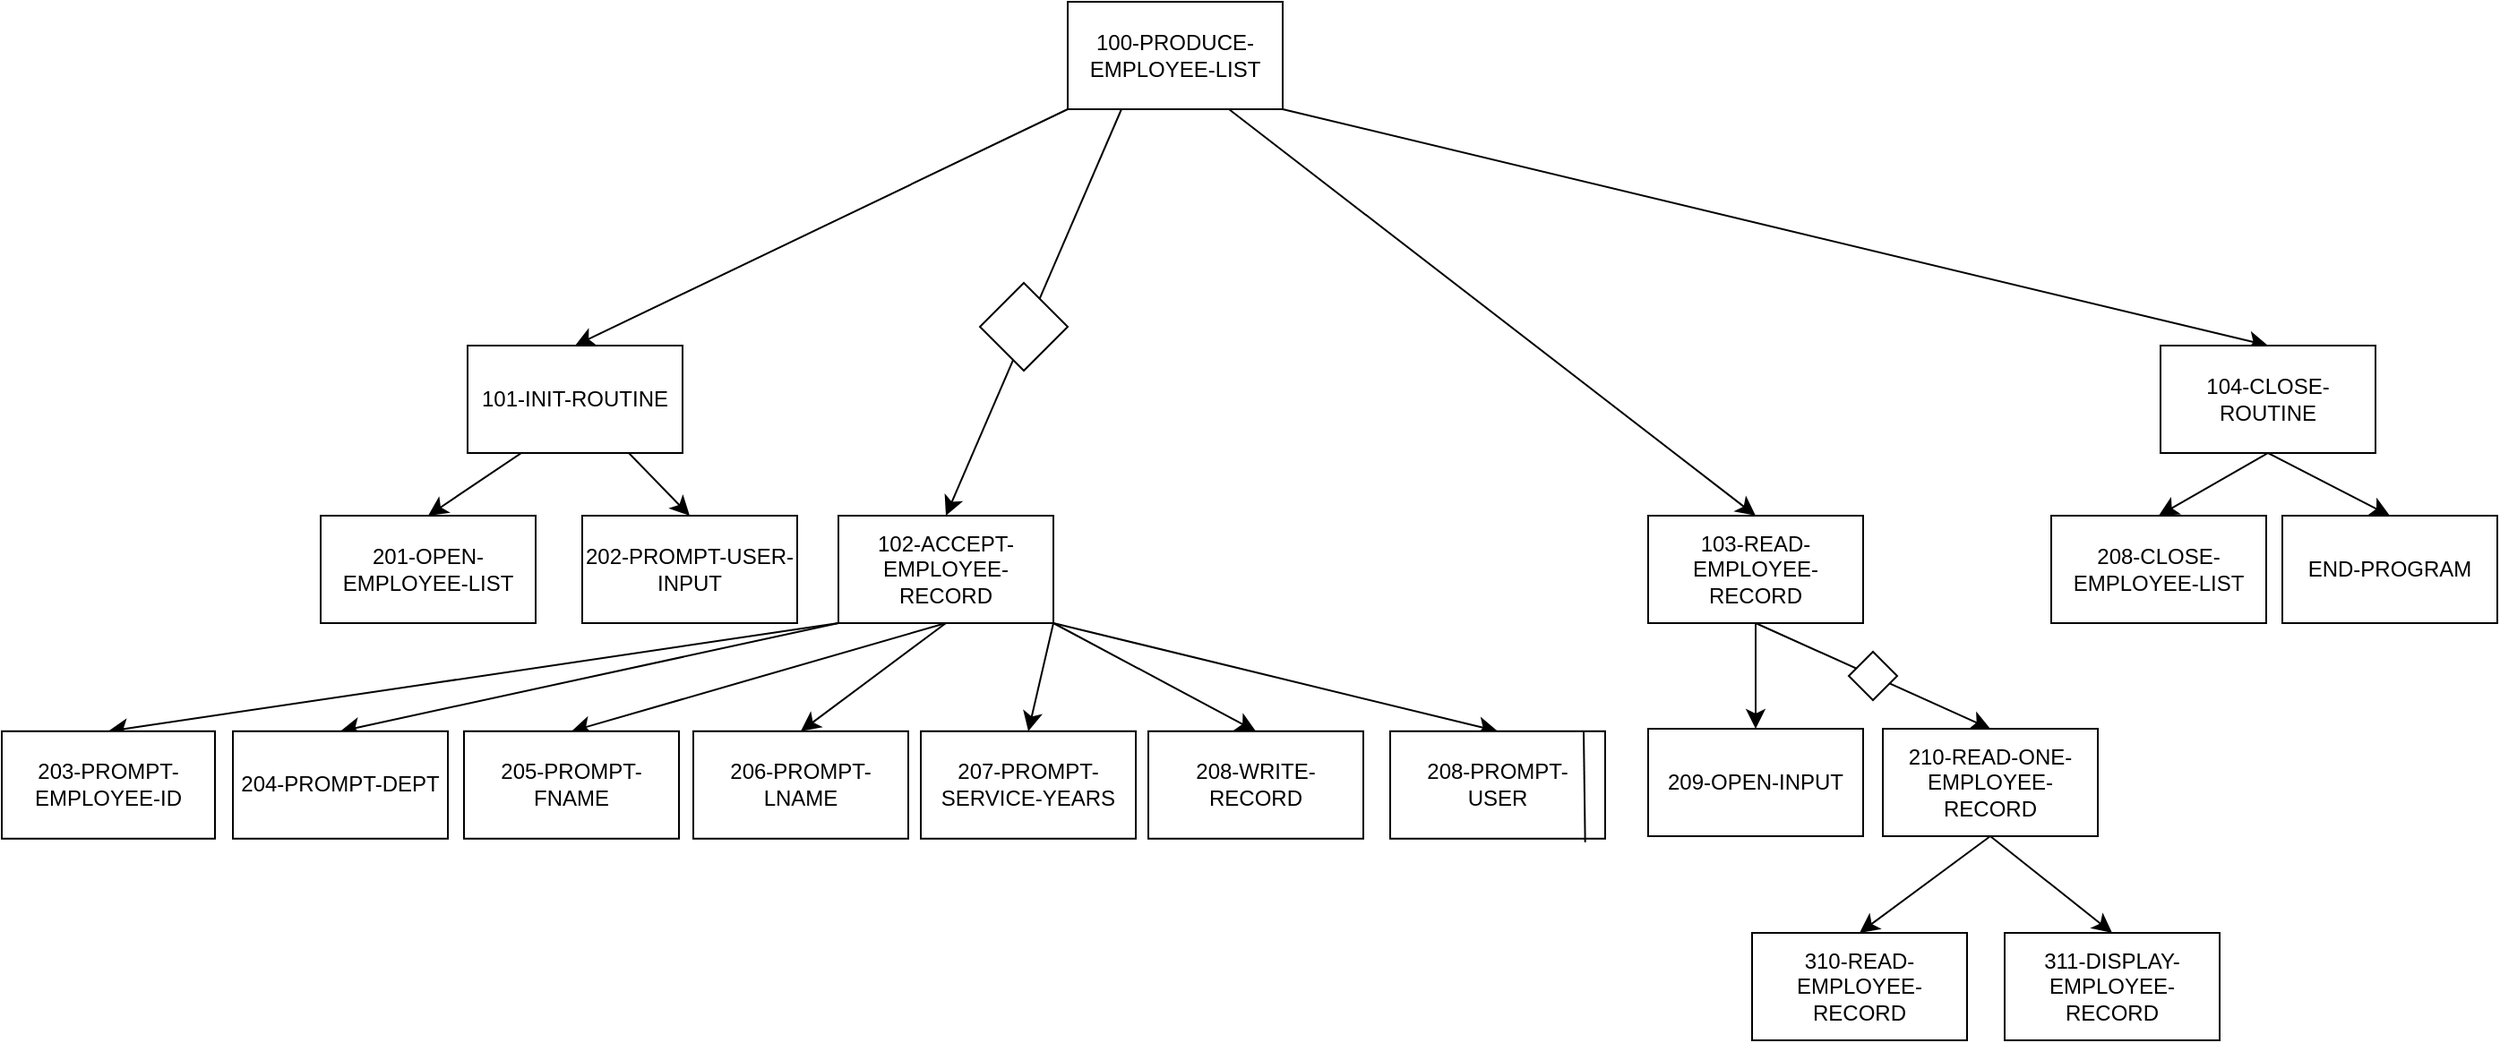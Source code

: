 <mxfile version="27.1.5">
  <diagram name="Page-1" id="BujZoUWbbAuTylbUrR1K">
    <mxGraphModel dx="1627" dy="1344" grid="0" gridSize="10" guides="1" tooltips="1" connect="1" arrows="1" fold="1" page="0" pageScale="1" pageWidth="850" pageHeight="1100" math="0" shadow="0">
      <root>
        <mxCell id="0" />
        <mxCell id="1" parent="0" />
        <mxCell id="QD17FKgBwL-icGlesGAo-3" style="edgeStyle=none;curved=1;rounded=0;orthogonalLoop=1;jettySize=auto;html=1;exitX=0;exitY=1;exitDx=0;exitDy=0;fontSize=12;startSize=8;endSize=8;entryX=0.5;entryY=0;entryDx=0;entryDy=0;" parent="1" source="6ozQBMaHB9t8dY59FctQ-1" target="6ozQBMaHB9t8dY59FctQ-2" edge="1">
          <mxGeometry relative="1" as="geometry" />
        </mxCell>
        <mxCell id="QD17FKgBwL-icGlesGAo-5" style="edgeStyle=none;curved=1;rounded=0;orthogonalLoop=1;jettySize=auto;html=1;exitX=1;exitY=1;exitDx=0;exitDy=0;entryX=0.5;entryY=0;entryDx=0;entryDy=0;fontSize=12;startSize=8;endSize=8;" parent="1" source="6ozQBMaHB9t8dY59FctQ-1" target="6ozQBMaHB9t8dY59FctQ-4" edge="1">
          <mxGeometry relative="1" as="geometry" />
        </mxCell>
        <mxCell id="8aIzDCT4HwBIkc66kDXe-2" style="edgeStyle=none;curved=1;rounded=0;orthogonalLoop=1;jettySize=auto;html=1;exitX=0.25;exitY=1;exitDx=0;exitDy=0;entryX=0.5;entryY=0;entryDx=0;entryDy=0;fontSize=12;startSize=8;endSize=8;" edge="1" parent="1" source="6ozQBMaHB9t8dY59FctQ-1" target="6ozQBMaHB9t8dY59FctQ-3">
          <mxGeometry relative="1" as="geometry" />
        </mxCell>
        <mxCell id="8aIzDCT4HwBIkc66kDXe-3" style="edgeStyle=none;curved=1;rounded=0;orthogonalLoop=1;jettySize=auto;html=1;exitX=0.75;exitY=1;exitDx=0;exitDy=0;entryX=0.5;entryY=0;entryDx=0;entryDy=0;fontSize=12;startSize=8;endSize=8;" edge="1" parent="1" source="6ozQBMaHB9t8dY59FctQ-1" target="8aIzDCT4HwBIkc66kDXe-1">
          <mxGeometry relative="1" as="geometry" />
        </mxCell>
        <mxCell id="6ozQBMaHB9t8dY59FctQ-1" value="&lt;div&gt;100-PRODUCE-EMPLOYEE-LIST&lt;/div&gt;" style="rounded=0;whiteSpace=wrap;html=1;" parent="1" vertex="1">
          <mxGeometry x="63" y="-191" width="120" height="60" as="geometry" />
        </mxCell>
        <mxCell id="QD17FKgBwL-icGlesGAo-1" style="edgeStyle=none;curved=1;rounded=0;orthogonalLoop=1;jettySize=auto;html=1;exitX=0.25;exitY=1;exitDx=0;exitDy=0;entryX=0.5;entryY=0;entryDx=0;entryDy=0;fontSize=12;startSize=8;endSize=8;" parent="1" source="6ozQBMaHB9t8dY59FctQ-2" target="6ozQBMaHB9t8dY59FctQ-5" edge="1">
          <mxGeometry relative="1" as="geometry" />
        </mxCell>
        <mxCell id="QD17FKgBwL-icGlesGAo-2" style="edgeStyle=none;curved=1;rounded=0;orthogonalLoop=1;jettySize=auto;html=1;exitX=0.75;exitY=1;exitDx=0;exitDy=0;entryX=0.5;entryY=0;entryDx=0;entryDy=0;fontSize=12;startSize=8;endSize=8;" parent="1" source="6ozQBMaHB9t8dY59FctQ-2" target="6ozQBMaHB9t8dY59FctQ-6" edge="1">
          <mxGeometry relative="1" as="geometry" />
        </mxCell>
        <mxCell id="6ozQBMaHB9t8dY59FctQ-2" value="&lt;div&gt;101-INIT-ROUTINE&lt;/div&gt;" style="rounded=0;whiteSpace=wrap;html=1;" parent="1" vertex="1">
          <mxGeometry x="-272" y="1" width="120" height="60" as="geometry" />
        </mxCell>
        <mxCell id="QD17FKgBwL-icGlesGAo-22" style="edgeStyle=none;curved=1;rounded=0;orthogonalLoop=1;jettySize=auto;html=1;exitX=0;exitY=1;exitDx=0;exitDy=0;entryX=0.5;entryY=0;entryDx=0;entryDy=0;fontSize=12;startSize=8;endSize=8;" parent="1" source="6ozQBMaHB9t8dY59FctQ-3" target="QD17FKgBwL-icGlesGAo-7" edge="1">
          <mxGeometry relative="1" as="geometry" />
        </mxCell>
        <mxCell id="QD17FKgBwL-icGlesGAo-26" style="edgeStyle=none;curved=1;rounded=0;orthogonalLoop=1;jettySize=auto;html=1;exitX=1;exitY=1;exitDx=0;exitDy=0;entryX=0.5;entryY=0;entryDx=0;entryDy=0;fontSize=12;startSize=8;endSize=8;" parent="1" source="6ozQBMaHB9t8dY59FctQ-3" target="QD17FKgBwL-icGlesGAo-19" edge="1">
          <mxGeometry relative="1" as="geometry" />
        </mxCell>
        <mxCell id="QD17FKgBwL-icGlesGAo-33" style="edgeStyle=none;curved=1;rounded=0;orthogonalLoop=1;jettySize=auto;html=1;exitX=1;exitY=1;exitDx=0;exitDy=0;entryX=0.5;entryY=0;entryDx=0;entryDy=0;fontSize=12;startSize=8;endSize=8;" parent="1" source="6ozQBMaHB9t8dY59FctQ-3" target="QD17FKgBwL-icGlesGAo-32" edge="1">
          <mxGeometry relative="1" as="geometry" />
        </mxCell>
        <mxCell id="QD17FKgBwL-icGlesGAo-34" style="edgeStyle=none;curved=1;rounded=0;orthogonalLoop=1;jettySize=auto;html=1;exitX=0;exitY=1;exitDx=0;exitDy=0;entryX=0.5;entryY=0;entryDx=0;entryDy=0;fontSize=12;startSize=8;endSize=8;" parent="1" source="6ozQBMaHB9t8dY59FctQ-3" target="QD17FKgBwL-icGlesGAo-16" edge="1">
          <mxGeometry relative="1" as="geometry" />
        </mxCell>
        <mxCell id="QD17FKgBwL-icGlesGAo-35" style="edgeStyle=none;curved=1;rounded=0;orthogonalLoop=1;jettySize=auto;html=1;exitX=0.5;exitY=1;exitDx=0;exitDy=0;entryX=0.5;entryY=0;entryDx=0;entryDy=0;fontSize=12;startSize=8;endSize=8;" parent="1" source="6ozQBMaHB9t8dY59FctQ-3" target="QD17FKgBwL-icGlesGAo-17" edge="1">
          <mxGeometry relative="1" as="geometry" />
        </mxCell>
        <mxCell id="QD17FKgBwL-icGlesGAo-38" style="edgeStyle=none;curved=1;rounded=0;orthogonalLoop=1;jettySize=auto;html=1;exitX=0.5;exitY=1;exitDx=0;exitDy=0;entryX=0.5;entryY=0;entryDx=0;entryDy=0;fontSize=12;startSize=8;endSize=8;" parent="1" source="6ozQBMaHB9t8dY59FctQ-3" target="QD17FKgBwL-icGlesGAo-18" edge="1">
          <mxGeometry relative="1" as="geometry" />
        </mxCell>
        <mxCell id="8aIzDCT4HwBIkc66kDXe-22" style="edgeStyle=none;curved=1;rounded=0;orthogonalLoop=1;jettySize=auto;html=1;exitX=1;exitY=1;exitDx=0;exitDy=0;entryX=0.5;entryY=0;entryDx=0;entryDy=0;fontSize=12;startSize=8;endSize=8;" edge="1" parent="1" source="6ozQBMaHB9t8dY59FctQ-3" target="8aIzDCT4HwBIkc66kDXe-20">
          <mxGeometry relative="1" as="geometry" />
        </mxCell>
        <mxCell id="6ozQBMaHB9t8dY59FctQ-3" value="&lt;div&gt;102-ACCEPT-EMPLOYEE-RECORD&lt;/div&gt;" style="rounded=0;whiteSpace=wrap;html=1;" parent="1" vertex="1">
          <mxGeometry x="-65" y="96" width="120" height="60" as="geometry" />
        </mxCell>
        <mxCell id="QD17FKgBwL-icGlesGAo-9" style="edgeStyle=none;curved=1;rounded=0;orthogonalLoop=1;jettySize=auto;html=1;exitX=0.5;exitY=1;exitDx=0;exitDy=0;entryX=0.5;entryY=0;entryDx=0;entryDy=0;fontSize=12;startSize=8;endSize=8;" parent="1" source="6ozQBMaHB9t8dY59FctQ-4" target="QD17FKgBwL-icGlesGAo-8" edge="1">
          <mxGeometry relative="1" as="geometry" />
        </mxCell>
        <mxCell id="QD17FKgBwL-icGlesGAo-10" style="edgeStyle=none;curved=1;rounded=0;orthogonalLoop=1;jettySize=auto;html=1;exitX=0.5;exitY=1;exitDx=0;exitDy=0;entryX=0.5;entryY=0;entryDx=0;entryDy=0;fontSize=12;startSize=8;endSize=8;" parent="1" source="6ozQBMaHB9t8dY59FctQ-4" target="QD17FKgBwL-icGlesGAo-6" edge="1">
          <mxGeometry relative="1" as="geometry" />
        </mxCell>
        <mxCell id="6ozQBMaHB9t8dY59FctQ-4" value="&lt;div&gt;104-CLOSE-ROUTINE&lt;/div&gt;" style="rounded=0;whiteSpace=wrap;html=1;" parent="1" vertex="1">
          <mxGeometry x="673" y="1" width="120" height="60" as="geometry" />
        </mxCell>
        <mxCell id="6ozQBMaHB9t8dY59FctQ-5" value="&lt;div&gt;201-OPEN-EMPLOYEE-LIST&lt;/div&gt;" style="rounded=0;whiteSpace=wrap;html=1;" parent="1" vertex="1">
          <mxGeometry x="-354" y="96" width="120" height="60" as="geometry" />
        </mxCell>
        <mxCell id="6ozQBMaHB9t8dY59FctQ-6" value="&lt;div&gt;202-PROMPT-USER-INPUT&lt;/div&gt;" style="rounded=0;whiteSpace=wrap;html=1;" parent="1" vertex="1">
          <mxGeometry x="-208" y="96" width="120" height="60" as="geometry" />
        </mxCell>
        <mxCell id="QD17FKgBwL-icGlesGAo-6" value="END-PROGRAM" style="rounded=0;whiteSpace=wrap;html=1;" parent="1" vertex="1">
          <mxGeometry x="741" y="96" width="120" height="60" as="geometry" />
        </mxCell>
        <mxCell id="QD17FKgBwL-icGlesGAo-7" value="&lt;div&gt;203-PROMPT-EMPLOYEE-ID&lt;/div&gt;" style="rounded=0;whiteSpace=wrap;html=1;" parent="1" vertex="1">
          <mxGeometry x="-532" y="216.38" width="119" height="60" as="geometry" />
        </mxCell>
        <mxCell id="QD17FKgBwL-icGlesGAo-8" value="208-CLOSE-EMPLOYEE-LIST" style="rounded=0;whiteSpace=wrap;html=1;" parent="1" vertex="1">
          <mxGeometry x="612" y="96" width="120" height="60" as="geometry" />
        </mxCell>
        <mxCell id="QD17FKgBwL-icGlesGAo-16" value="&lt;div&gt;204-PROMPT-DEPT&lt;/div&gt;" style="rounded=0;whiteSpace=wrap;html=1;" parent="1" vertex="1">
          <mxGeometry x="-403" y="216.38" width="120" height="60" as="geometry" />
        </mxCell>
        <mxCell id="QD17FKgBwL-icGlesGAo-17" value="&lt;div&gt;206-PROMPT-LNAME&lt;/div&gt;" style="rounded=0;whiteSpace=wrap;html=1;" parent="1" vertex="1">
          <mxGeometry x="-146" y="216.38" width="120" height="60" as="geometry" />
        </mxCell>
        <mxCell id="QD17FKgBwL-icGlesGAo-18" value="&lt;div&gt;205-PROMPT-FNAME&lt;/div&gt;" style="rounded=0;whiteSpace=wrap;html=1;" parent="1" vertex="1">
          <mxGeometry x="-274" y="216.38" width="120" height="60" as="geometry" />
        </mxCell>
        <mxCell id="QD17FKgBwL-icGlesGAo-19" value="&lt;div&gt;207-PROMPT-SERVICE-YEARS&lt;/div&gt;" style="rounded=0;whiteSpace=wrap;html=1;" parent="1" vertex="1">
          <mxGeometry x="-19" y="216.38" width="120" height="60" as="geometry" />
        </mxCell>
        <mxCell id="QD17FKgBwL-icGlesGAo-32" value="&lt;div&gt;208-WRITE-RECORD&lt;/div&gt;" style="rounded=0;whiteSpace=wrap;html=1;" parent="1" vertex="1">
          <mxGeometry x="108" y="216.38" width="120" height="60" as="geometry" />
        </mxCell>
        <mxCell id="8aIzDCT4HwBIkc66kDXe-6" style="edgeStyle=none;curved=1;rounded=0;orthogonalLoop=1;jettySize=auto;html=1;exitX=0.5;exitY=1;exitDx=0;exitDy=0;entryX=0.5;entryY=0;entryDx=0;entryDy=0;fontSize=12;startSize=8;endSize=8;" edge="1" parent="1" source="8aIzDCT4HwBIkc66kDXe-1" target="8aIzDCT4HwBIkc66kDXe-4">
          <mxGeometry relative="1" as="geometry" />
        </mxCell>
        <mxCell id="8aIzDCT4HwBIkc66kDXe-7" style="edgeStyle=none;curved=1;rounded=0;orthogonalLoop=1;jettySize=auto;html=1;exitX=0.5;exitY=1;exitDx=0;exitDy=0;entryX=0.5;entryY=0;entryDx=0;entryDy=0;fontSize=12;startSize=8;endSize=8;" edge="1" parent="1" source="8aIzDCT4HwBIkc66kDXe-1" target="8aIzDCT4HwBIkc66kDXe-5">
          <mxGeometry relative="1" as="geometry" />
        </mxCell>
        <mxCell id="8aIzDCT4HwBIkc66kDXe-1" value="&lt;div&gt;103-READ-EMPLOYEE-RECORD&lt;/div&gt;" style="rounded=0;whiteSpace=wrap;html=1;" vertex="1" parent="1">
          <mxGeometry x="387" y="96" width="120" height="60" as="geometry" />
        </mxCell>
        <mxCell id="8aIzDCT4HwBIkc66kDXe-4" value="&lt;div&gt;209-OPEN-INPUT&lt;/div&gt;" style="rounded=0;whiteSpace=wrap;html=1;" vertex="1" parent="1">
          <mxGeometry x="387" y="215" width="120" height="60" as="geometry" />
        </mxCell>
        <mxCell id="8aIzDCT4HwBIkc66kDXe-12" style="edgeStyle=none;curved=1;rounded=0;orthogonalLoop=1;jettySize=auto;html=1;exitX=0.5;exitY=1;exitDx=0;exitDy=0;entryX=0.5;entryY=0;entryDx=0;entryDy=0;fontSize=12;startSize=8;endSize=8;" edge="1" parent="1" source="8aIzDCT4HwBIkc66kDXe-5" target="8aIzDCT4HwBIkc66kDXe-8">
          <mxGeometry relative="1" as="geometry" />
        </mxCell>
        <mxCell id="8aIzDCT4HwBIkc66kDXe-13" style="edgeStyle=none;curved=1;rounded=0;orthogonalLoop=1;jettySize=auto;html=1;exitX=0.5;exitY=1;exitDx=0;exitDy=0;entryX=0.5;entryY=0;entryDx=0;entryDy=0;fontSize=12;startSize=8;endSize=8;" edge="1" parent="1" source="8aIzDCT4HwBIkc66kDXe-5" target="8aIzDCT4HwBIkc66kDXe-9">
          <mxGeometry relative="1" as="geometry" />
        </mxCell>
        <mxCell id="8aIzDCT4HwBIkc66kDXe-5" value="&lt;div&gt;210-READ-ONE-EMPLOYEE-RECORD&lt;/div&gt;" style="rounded=0;whiteSpace=wrap;html=1;" vertex="1" parent="1">
          <mxGeometry x="518" y="215" width="120" height="60" as="geometry" />
        </mxCell>
        <mxCell id="8aIzDCT4HwBIkc66kDXe-8" value="&lt;div&gt;310-READ-EMPLOYEE-RECORD&lt;/div&gt;" style="rounded=0;whiteSpace=wrap;html=1;" vertex="1" parent="1">
          <mxGeometry x="445" y="329" width="120" height="60" as="geometry" />
        </mxCell>
        <mxCell id="8aIzDCT4HwBIkc66kDXe-9" value="&lt;div&gt;311-DISPLAY-EMPLOYEE-RECORD&lt;/div&gt;" style="rounded=0;whiteSpace=wrap;html=1;" vertex="1" parent="1">
          <mxGeometry x="586" y="329" width="120" height="60" as="geometry" />
        </mxCell>
        <mxCell id="8aIzDCT4HwBIkc66kDXe-11" value="" style="endArrow=none;html=1;rounded=0;fontSize=12;startSize=8;endSize=8;curved=1;entryX=0.892;entryY=-0.023;entryDx=0;entryDy=0;entryPerimeter=0;" edge="1" parent="1">
          <mxGeometry width="50" height="50" relative="1" as="geometry">
            <mxPoint x="351" y="276.57" as="sourcePoint" />
            <mxPoint x="351.04" y="216.19" as="targetPoint" />
          </mxGeometry>
        </mxCell>
        <mxCell id="8aIzDCT4HwBIkc66kDXe-14" value="" style="rhombus;whiteSpace=wrap;html=1;" vertex="1" parent="1">
          <mxGeometry x="499" y="172" width="27" height="27" as="geometry" />
        </mxCell>
        <mxCell id="8aIzDCT4HwBIkc66kDXe-19" value="" style="rhombus;whiteSpace=wrap;html=1;" vertex="1" parent="1">
          <mxGeometry x="14" y="-34" width="49" height="49" as="geometry" />
        </mxCell>
        <mxCell id="8aIzDCT4HwBIkc66kDXe-20" value="&lt;div&gt;208-PROMPT-&lt;/div&gt;&lt;div&gt;USER&lt;/div&gt;" style="rounded=0;whiteSpace=wrap;html=1;" vertex="1" parent="1">
          <mxGeometry x="243" y="216.38" width="120" height="60" as="geometry" />
        </mxCell>
        <mxCell id="8aIzDCT4HwBIkc66kDXe-21" value="" style="endArrow=none;html=1;rounded=0;fontSize=12;startSize=8;endSize=8;curved=1;exitX=0.907;exitY=1.033;exitDx=0;exitDy=0;exitPerimeter=0;" edge="1" parent="1" source="8aIzDCT4HwBIkc66kDXe-20">
          <mxGeometry width="50" height="50" relative="1" as="geometry">
            <mxPoint x="301" y="266.38" as="sourcePoint" />
            <mxPoint x="351" y="216.38" as="targetPoint" />
          </mxGeometry>
        </mxCell>
      </root>
    </mxGraphModel>
  </diagram>
</mxfile>
